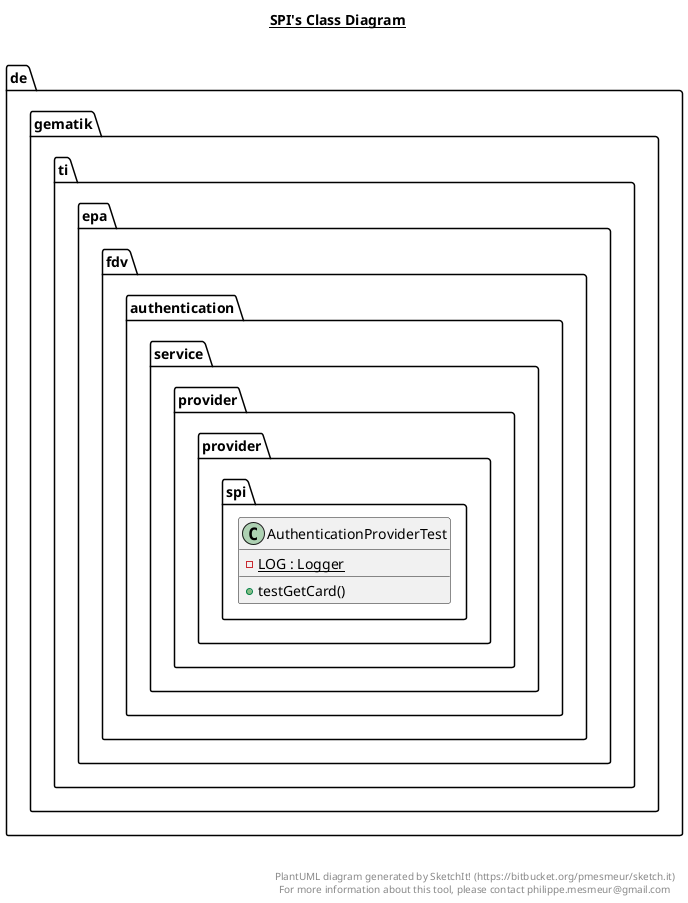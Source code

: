 @startuml

title __SPI's Class Diagram__\n

  namespace de.gematik.ti.epa.fdv.authentication.service.provider.provider.spi {
    class de.gematik.ti.epa.fdv.authentication.service.provider.provider.spi.AuthenticationProviderTest {
        {static} - LOG : Logger
        + testGetCard()
    }
  }
  



right footer


PlantUML diagram generated by SketchIt! (https://bitbucket.org/pmesmeur/sketch.it)
For more information about this tool, please contact philippe.mesmeur@gmail.com
endfooter

@enduml
